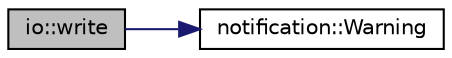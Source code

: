 digraph "io::write"
{
 // INTERACTIVE_SVG=YES
 // LATEX_PDF_SIZE
  edge [fontname="Helvetica",fontsize="10",labelfontname="Helvetica",labelfontsize="10"];
  node [fontname="Helvetica",fontsize="10",shape=record];
  rankdir="LR";
  Node1 [label="io::write",height=0.2,width=0.4,color="black", fillcolor="grey75", style="filled", fontcolor="black",tooltip="Templated method to write a vector of objects to a dataset."];
  Node1 -> Node2 [color="midnightblue",fontsize="10",style="solid",fontname="Helvetica"];
  Node2 [label="notification::Warning",height=0.2,width=0.4,color="black", fillcolor="white", style="filled",URL="$classnotification.html#ab758dafbb449e142fb68e11c0470b5c9",tooltip="Outputs a warning message."];
}
